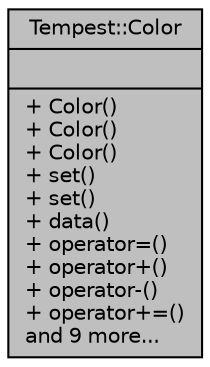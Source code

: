 digraph "Tempest::Color"
{
  edge [fontname="Helvetica",fontsize="10",labelfontname="Helvetica",labelfontsize="10"];
  node [fontname="Helvetica",fontsize="10",shape=record];
  Node1 [label="{Tempest::Color\n||+ Color()\l+ Color()\l+ Color()\l+ set()\l+ set()\l+ data()\l+ operator=()\l+ operator+()\l+ operator-()\l+ operator+=()\land 9 more...\l}",height=0.2,width=0.4,color="black", fillcolor="grey75", style="filled", fontcolor="black"];
}
